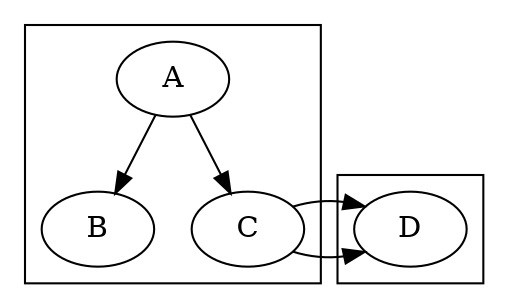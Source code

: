 strict digraph G { 
  ordering=out;
subgraph cluster_1{
  A;B;C;
}
subgraph cluster_2{
  D
}
A->B ;
A->C ;  
C->D [minlen=0]; 
}
